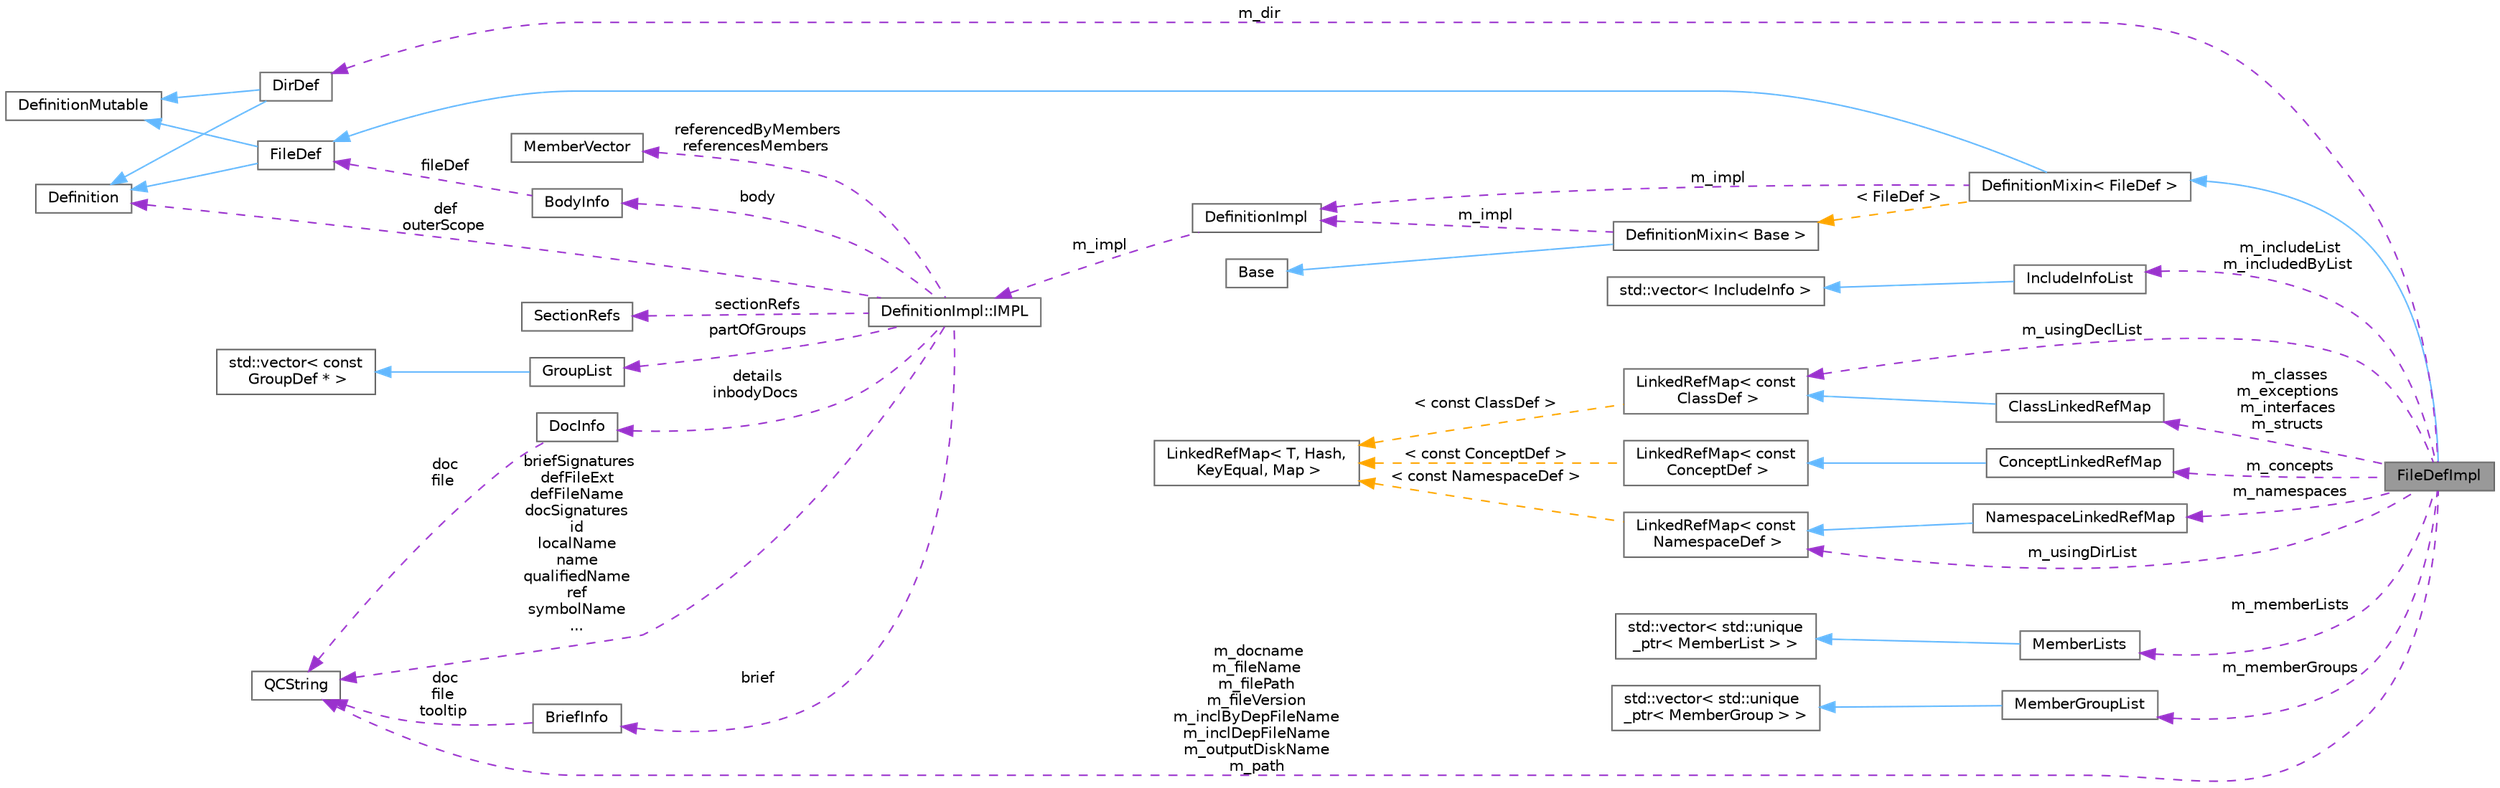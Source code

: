 digraph "FileDefImpl"
{
 // INTERACTIVE_SVG=YES
 // LATEX_PDF_SIZE
  bgcolor="transparent";
  edge [fontname=Helvetica,fontsize=10,labelfontname=Helvetica,labelfontsize=10];
  node [fontname=Helvetica,fontsize=10,shape=box,height=0.2,width=0.4];
  rankdir="LR";
  Node1 [label="FileDefImpl",height=0.2,width=0.4,color="gray40", fillcolor="grey60", style="filled", fontcolor="black",tooltip=" "];
  Node2 -> Node1 [dir="back",color="steelblue1",style="solid"];
  Node2 [label="DefinitionMixin\< FileDef \>",height=0.2,width=0.4,color="gray40", fillcolor="white", style="filled",URL="$dd/d10/class_definition_mixin.html",tooltip=" "];
  Node3 -> Node2 [dir="back",color="steelblue1",style="solid"];
  Node3 [label="FileDef",height=0.2,width=0.4,color="gray40", fillcolor="white", style="filled",URL="$de/db0/class_file_def.html",tooltip="A model of a file symbol."];
  Node4 -> Node3 [dir="back",color="steelblue1",style="solid"];
  Node4 [label="DefinitionMutable",height=0.2,width=0.4,color="gray40", fillcolor="white", style="filled",URL="$d0/d46/class_definition_mutable.html",tooltip=" "];
  Node5 -> Node3 [dir="back",color="steelblue1",style="solid"];
  Node5 [label="Definition",height=0.2,width=0.4,color="gray40", fillcolor="white", style="filled",URL="$d5/dcc/class_definition.html",tooltip="The common base class of all entity definitions found in the sources."];
  Node6 -> Node2 [dir="back",color="darkorchid3",style="dashed",label=" m_impl" ];
  Node6 [label="DefinitionImpl",height=0.2,width=0.4,color="gray40", fillcolor="white", style="filled",URL="$d3/ddf/class_definition_impl.html",tooltip=" "];
  Node7 -> Node6 [dir="back",color="darkorchid3",style="dashed",label=" m_impl" ];
  Node7 [label="DefinitionImpl::IMPL",height=0.2,width=0.4,color="gray40", fillcolor="white", style="filled",URL="$dd/d50/class_definition_impl_1_1_i_m_p_l.html",tooltip="Private data associated with a Symbol DefinitionImpl object."];
  Node5 -> Node7 [dir="back",color="darkorchid3",style="dashed",label=" def\nouterScope" ];
  Node8 -> Node7 [dir="back",color="darkorchid3",style="dashed",label=" sectionRefs" ];
  Node8 [label="SectionRefs",height=0.2,width=0.4,color="gray40", fillcolor="white", style="filled",URL="$d1/df9/class_section_refs.html",tooltip="class that represents a list of constant references to sections."];
  Node9 -> Node7 [dir="back",color="darkorchid3",style="dashed",label=" partOfGroups" ];
  Node9 [label="GroupList",height=0.2,width=0.4,color="gray40", fillcolor="white", style="filled",URL="$d3/d3b/class_group_list.html",tooltip=" "];
  Node10 -> Node9 [dir="back",color="steelblue1",style="solid"];
  Node10 [label="std::vector\< const\l GroupDef * \>",height=0.2,width=0.4,color="gray40", fillcolor="white", style="filled",tooltip=" "];
  Node11 -> Node7 [dir="back",color="darkorchid3",style="dashed",label=" details\ninbodyDocs" ];
  Node11 [label="DocInfo",height=0.2,width=0.4,color="gray40", fillcolor="white", style="filled",URL="$d7/dd5/struct_doc_info.html",tooltip="Data associated with a detailed description."];
  Node12 -> Node11 [dir="back",color="darkorchid3",style="dashed",label=" doc\nfile" ];
  Node12 [label="QCString",height=0.2,width=0.4,color="gray40", fillcolor="white", style="filled",URL="$d9/d45/class_q_c_string.html",tooltip="This is an alternative implementation of QCString."];
  Node13 -> Node7 [dir="back",color="darkorchid3",style="dashed",label=" brief" ];
  Node13 [label="BriefInfo",height=0.2,width=0.4,color="gray40", fillcolor="white", style="filled",URL="$d0/da7/struct_brief_info.html",tooltip="Data associated with a brief description."];
  Node12 -> Node13 [dir="back",color="darkorchid3",style="dashed",label=" doc\nfile\ntooltip" ];
  Node14 -> Node7 [dir="back",color="darkorchid3",style="dashed",label=" body" ];
  Node14 [label="BodyInfo",height=0.2,width=0.4,color="gray40", fillcolor="white", style="filled",URL="$db/dab/struct_body_info.html",tooltip="Data associated with description found in the body."];
  Node3 -> Node14 [dir="back",color="darkorchid3",style="dashed",label=" fileDef" ];
  Node12 -> Node7 [dir="back",color="darkorchid3",style="dashed",label=" briefSignatures\ndefFileExt\ndefFileName\ndocSignatures\nid\nlocalName\nname\nqualifiedName\nref\nsymbolName\n..." ];
  Node15 -> Node7 [dir="back",color="darkorchid3",style="dashed",label=" referencedByMembers\nreferencesMembers" ];
  Node15 [label="MemberVector",height=0.2,width=0.4,color="gray40", fillcolor="white", style="filled",URL="$d1/d7d/class_member_vector.html",tooltip="A vector of MemberDef object."];
  Node16 -> Node2 [dir="back",color="orange",style="dashed",label=" \< FileDef \>" ];
  Node16 [label="DefinitionMixin\< Base \>",height=0.2,width=0.4,color="gray40", fillcolor="white", style="filled",URL="$dd/d10/class_definition_mixin.html",tooltip=" "];
  Node17 -> Node16 [dir="back",color="steelblue1",style="solid"];
  Node17 [label="Base",height=0.2,width=0.4,color="gray40", fillcolor="white", style="filled",tooltip=" "];
  Node6 -> Node16 [dir="back",color="darkorchid3",style="dashed",label=" m_impl" ];
  Node18 -> Node1 [dir="back",color="darkorchid3",style="dashed",label=" m_includeList\nm_includedByList" ];
  Node18 [label="IncludeInfoList",height=0.2,width=0.4,color="gray40", fillcolor="white", style="filled",URL="$d5/d53/class_include_info_list.html",tooltip=" "];
  Node19 -> Node18 [dir="back",color="steelblue1",style="solid"];
  Node19 [label="std::vector\< IncludeInfo \>",height=0.2,width=0.4,color="gray40", fillcolor="white", style="filled",tooltip=" "];
  Node20 -> Node1 [dir="back",color="darkorchid3",style="dashed",label=" m_usingDirList" ];
  Node20 [label="LinkedRefMap\< const\l NamespaceDef \>",height=0.2,width=0.4,color="gray40", fillcolor="white", style="filled",URL="$d2/db7/class_linked_ref_map.html",tooltip=" "];
  Node21 -> Node20 [dir="back",color="orange",style="dashed",label=" \< const NamespaceDef \>" ];
  Node21 [label="LinkedRefMap\< T, Hash,\l KeyEqual, Map \>",height=0.2,width=0.4,color="gray40", fillcolor="white", style="filled",URL="$d2/db7/class_linked_ref_map.html",tooltip="Container class representing a vector of objects with keys."];
  Node22 -> Node1 [dir="back",color="darkorchid3",style="dashed",label=" m_usingDeclList" ];
  Node22 [label="LinkedRefMap\< const\l ClassDef \>",height=0.2,width=0.4,color="gray40", fillcolor="white", style="filled",URL="$d2/db7/class_linked_ref_map.html",tooltip=" "];
  Node21 -> Node22 [dir="back",color="orange",style="dashed",label=" \< const ClassDef \>" ];
  Node12 -> Node1 [dir="back",color="darkorchid3",style="dashed",label=" m_docname\nm_fileName\nm_filePath\nm_fileVersion\nm_inclByDepFileName\nm_inclDepFileName\nm_outputDiskName\nm_path" ];
  Node23 -> Node1 [dir="back",color="darkorchid3",style="dashed",label=" m_dir" ];
  Node23 [label="DirDef",height=0.2,width=0.4,color="gray40", fillcolor="white", style="filled",URL="$d4/dd4/class_dir_def.html",tooltip="A model of a directory symbol."];
  Node4 -> Node23 [dir="back",color="steelblue1",style="solid"];
  Node5 -> Node23 [dir="back",color="steelblue1",style="solid"];
  Node24 -> Node1 [dir="back",color="darkorchid3",style="dashed",label=" m_memberLists" ];
  Node24 [label="MemberLists",height=0.2,width=0.4,color="gray40", fillcolor="white", style="filled",URL="$dd/d5a/class_member_lists.html",tooltip=" "];
  Node25 -> Node24 [dir="back",color="steelblue1",style="solid"];
  Node25 [label="std::vector\< std::unique\l_ptr\< MemberList \> \>",height=0.2,width=0.4,color="gray40", fillcolor="white", style="filled",tooltip=" "];
  Node26 -> Node1 [dir="back",color="darkorchid3",style="dashed",label=" m_memberGroups" ];
  Node26 [label="MemberGroupList",height=0.2,width=0.4,color="gray40", fillcolor="white", style="filled",URL="$df/d11/class_member_group_list.html",tooltip=" "];
  Node27 -> Node26 [dir="back",color="steelblue1",style="solid"];
  Node27 [label="std::vector\< std::unique\l_ptr\< MemberGroup \> \>",height=0.2,width=0.4,color="gray40", fillcolor="white", style="filled",tooltip=" "];
  Node28 -> Node1 [dir="back",color="darkorchid3",style="dashed",label=" m_namespaces" ];
  Node28 [label="NamespaceLinkedRefMap",height=0.2,width=0.4,color="gray40", fillcolor="white", style="filled",URL="$da/df0/class_namespace_linked_ref_map.html",tooltip=" "];
  Node20 -> Node28 [dir="back",color="steelblue1",style="solid"];
  Node29 -> Node1 [dir="back",color="darkorchid3",style="dashed",label=" m_classes\nm_exceptions\nm_interfaces\nm_structs" ];
  Node29 [label="ClassLinkedRefMap",height=0.2,width=0.4,color="gray40", fillcolor="white", style="filled",URL="$da/d08/class_class_linked_ref_map.html",tooltip=" "];
  Node22 -> Node29 [dir="back",color="steelblue1",style="solid"];
  Node30 -> Node1 [dir="back",color="darkorchid3",style="dashed",label=" m_concepts" ];
  Node30 [label="ConceptLinkedRefMap",height=0.2,width=0.4,color="gray40", fillcolor="white", style="filled",URL="$d4/daa/class_concept_linked_ref_map.html",tooltip=" "];
  Node31 -> Node30 [dir="back",color="steelblue1",style="solid"];
  Node31 [label="LinkedRefMap\< const\l ConceptDef \>",height=0.2,width=0.4,color="gray40", fillcolor="white", style="filled",URL="$d2/db7/class_linked_ref_map.html",tooltip=" "];
  Node21 -> Node31 [dir="back",color="orange",style="dashed",label=" \< const ConceptDef \>" ];
}
